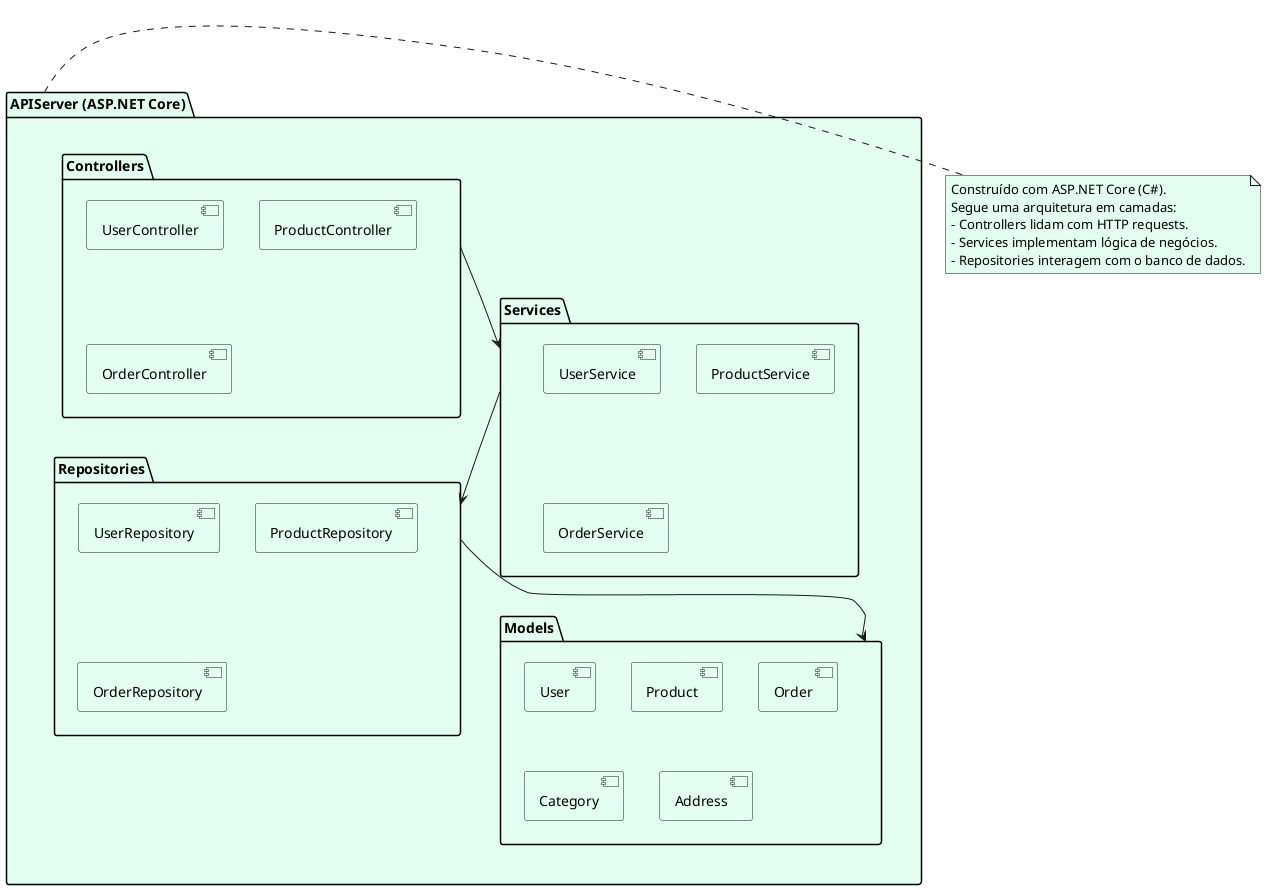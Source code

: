@startuml
<style>
componentDiagram {
  BackGroundColor #e2fff1
}
document {
  BackGroundColor white
}
</style>

package "APIServer (ASP.NET Core)" {
    package "Controllers" {
        [UserController]
        [ProductController]
        [OrderController]
    }

    package "Services" {
        [UserService]
        [ProductService]
        [OrderService]
    }

    package "Repositories" {
        [UserRepository]
        [ProductRepository]
        [OrderRepository]
    }

    package "Models" {
        [User]
        [Product]
        [Order]
        [Category]
        [Address]
    }

}

' Relationships
"Controllers" --> "Services"
"Services" --> "Repositories"
"Repositories" --> "Models"


note right of [APIServer (ASP.NET Core)]
Construído com ASP.NET Core (C#).
Segue uma arquitetura em camadas:
- Controllers lidam com HTTP requests.
- Services implementam lógica de negócios.
- Repositories interagem com o banco de dados.
end note

@enduml
